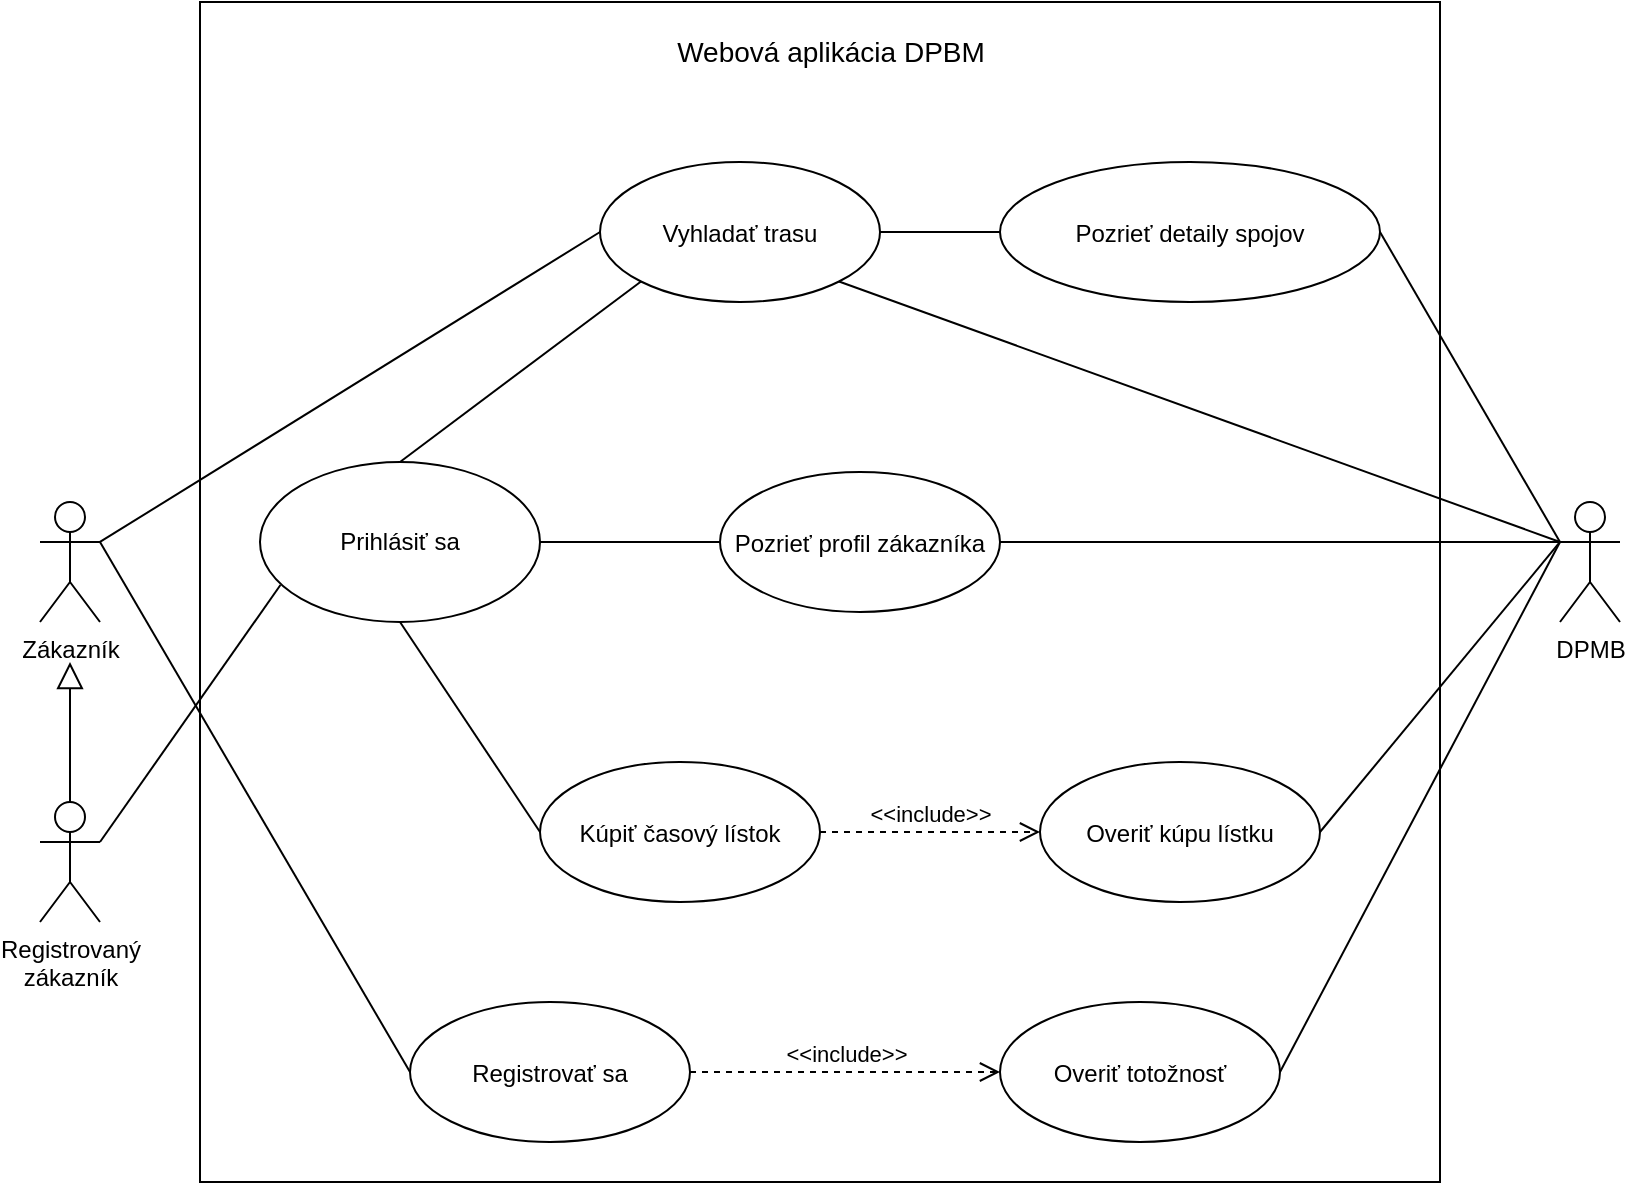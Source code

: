 <mxfile>
    <diagram id="J4079Ksz82yTNybn4h0k" name="Page-1">
        <mxGraphModel dx="480" dy="437" grid="1" gridSize="10" guides="1" tooltips="1" connect="1" arrows="1" fold="1" page="1" pageScale="1" pageWidth="850" pageHeight="1100" math="0" shadow="0">
            <root>
                <mxCell id="0"/>
                <mxCell id="1" parent="0"/>
                <mxCell id="5" value="Zákazník" style="shape=umlActor;verticalLabelPosition=bottom;verticalAlign=top;html=1;" parent="1" vertex="1">
                    <mxGeometry x="30" y="290" width="30" height="60" as="geometry"/>
                </mxCell>
                <mxCell id="9" value="DPMB" style="shape=umlActor;verticalLabelPosition=bottom;verticalAlign=top;html=1;" parent="1" vertex="1">
                    <mxGeometry x="790" y="290" width="30" height="60" as="geometry"/>
                </mxCell>
                <mxCell id="25" value="" style="rounded=0;whiteSpace=wrap;html=1;fillStyle=hatch;gradientColor=none;fillColor=none;strokeWidth=1;" parent="1" vertex="1">
                    <mxGeometry x="110" y="40" width="620" height="590" as="geometry"/>
                </mxCell>
                <mxCell id="27" value="&lt;font style=&quot;font-size: 14px;&quot;&gt;Webová aplikácia DPBM&lt;/font&gt;" style="text;html=1;strokeColor=none;fillColor=none;align=center;verticalAlign=middle;whiteSpace=wrap;rounded=0;fillStyle=hatch;strokeWidth=1;" parent="1" vertex="1">
                    <mxGeometry x="338" y="50" width="175" height="30" as="geometry"/>
                </mxCell>
                <mxCell id="28" value="Registrovať sa" style="ellipse;fillStyle=hatch;strokeWidth=1;fillColor=none;gradientColor=none;" parent="1" vertex="1">
                    <mxGeometry x="215" y="540" width="140" height="70" as="geometry"/>
                </mxCell>
                <mxCell id="30" value="Vyhladať trasu" style="ellipse;fillStyle=hatch;strokeWidth=1;fillColor=none;gradientColor=none;" parent="1" vertex="1">
                    <mxGeometry x="310" y="120" width="140" height="70" as="geometry"/>
                </mxCell>
                <mxCell id="31" value="Kúpiť časový lístok" style="ellipse;fillStyle=hatch;strokeWidth=1;fillColor=none;gradientColor=none;" parent="1" vertex="1">
                    <mxGeometry x="280" y="420" width="140" height="70" as="geometry"/>
                </mxCell>
                <mxCell id="33" value="Pozrieť detaily spojov" style="ellipse;fillStyle=hatch;strokeWidth=1;fillColor=none;gradientColor=none;" parent="1" vertex="1">
                    <mxGeometry x="510" y="120" width="190" height="70" as="geometry"/>
                </mxCell>
                <mxCell id="35" value="Pozrieť profil zákazníka" style="ellipse;fillStyle=hatch;strokeWidth=1;fillColor=none;gradientColor=none;" parent="1" vertex="1">
                    <mxGeometry x="370" y="275" width="140" height="70" as="geometry"/>
                </mxCell>
                <mxCell id="36" value="" style="endArrow=none;html=1;exitX=0.5;exitY=0;exitDx=0;exitDy=0;entryX=0;entryY=1;entryDx=0;entryDy=0;" parent="1" source="44" target="30" edge="1">
                    <mxGeometry width="50" height="50" relative="1" as="geometry">
                        <mxPoint x="300" y="360" as="sourcePoint"/>
                        <mxPoint x="380" y="190" as="targetPoint"/>
                    </mxGeometry>
                </mxCell>
                <mxCell id="37" value="" style="endArrow=none;html=1;exitX=1;exitY=0.333;exitDx=0;exitDy=0;exitPerimeter=0;entryX=0;entryY=0.5;entryDx=0;entryDy=0;" parent="1" source="5" target="28" edge="1">
                    <mxGeometry width="50" height="50" relative="1" as="geometry">
                        <mxPoint x="-30" y="320" as="sourcePoint"/>
                        <mxPoint x="10" y="340" as="targetPoint"/>
                    </mxGeometry>
                </mxCell>
                <mxCell id="38" value="" style="endArrow=none;html=1;entryX=1;entryY=0.333;entryDx=0;entryDy=0;entryPerimeter=0;exitX=0;exitY=0.5;exitDx=0;exitDy=0;" parent="1" source="30" target="5" edge="1">
                    <mxGeometry width="50" height="50" relative="1" as="geometry">
                        <mxPoint x="300" y="360" as="sourcePoint"/>
                        <mxPoint x="350" y="310" as="targetPoint"/>
                    </mxGeometry>
                </mxCell>
                <mxCell id="39" value="Overiť kúpu lístku" style="ellipse;fillStyle=hatch;strokeWidth=1;fillColor=none;gradientColor=none;" parent="1" vertex="1">
                    <mxGeometry x="530" y="420" width="140" height="70" as="geometry"/>
                </mxCell>
                <mxCell id="41" value="&amp;lt;&amp;lt;include&amp;gt;&amp;gt;" style="html=1;verticalAlign=bottom;endArrow=open;dashed=1;endSize=8;entryX=0;entryY=0.5;entryDx=0;entryDy=0;exitX=1;exitY=0.5;exitDx=0;exitDy=0;" parent="1" source="31" target="39" edge="1">
                    <mxGeometry relative="1" as="geometry">
                        <mxPoint x="360" y="330" as="sourcePoint"/>
                        <mxPoint x="280" y="330" as="targetPoint"/>
                    </mxGeometry>
                </mxCell>
                <mxCell id="42" value="" style="endArrow=none;html=1;entryX=0;entryY=0.333;entryDx=0;entryDy=0;entryPerimeter=0;exitX=1;exitY=0.5;exitDx=0;exitDy=0;" parent="1" source="39" target="9" edge="1">
                    <mxGeometry width="50" height="50" relative="1" as="geometry">
                        <mxPoint x="300" y="360" as="sourcePoint"/>
                        <mxPoint x="350" y="310" as="targetPoint"/>
                    </mxGeometry>
                </mxCell>
                <mxCell id="43" value="" style="endArrow=none;html=1;exitX=0;exitY=0.5;exitDx=0;exitDy=0;" parent="1" source="33" target="30" edge="1">
                    <mxGeometry width="50" height="50" relative="1" as="geometry">
                        <mxPoint x="300" y="360" as="sourcePoint"/>
                        <mxPoint x="350" y="310" as="targetPoint"/>
                    </mxGeometry>
                </mxCell>
                <mxCell id="44" value="Prihlásiť sa" style="ellipse;whiteSpace=wrap;html=1;fillStyle=hatch;strokeWidth=1;fillColor=none;gradientColor=none;" parent="1" vertex="1">
                    <mxGeometry x="140" y="270" width="140" height="80" as="geometry"/>
                </mxCell>
                <mxCell id="48" value="" style="endArrow=none;html=1;exitX=0.5;exitY=1;exitDx=0;exitDy=0;entryX=0;entryY=0.5;entryDx=0;entryDy=0;" parent="1" source="44" target="31" edge="1">
                    <mxGeometry width="50" height="50" relative="1" as="geometry">
                        <mxPoint x="340" y="360" as="sourcePoint"/>
                        <mxPoint x="390" y="310" as="targetPoint"/>
                    </mxGeometry>
                </mxCell>
                <mxCell id="49" value="" style="endArrow=none;html=1;exitX=1;exitY=0.333;exitDx=0;exitDy=0;exitPerimeter=0;entryX=0.073;entryY=0.769;entryDx=0;entryDy=0;entryPerimeter=0;" parent="1" source="62" target="44" edge="1">
                    <mxGeometry width="50" height="50" relative="1" as="geometry">
                        <mxPoint x="340" y="360" as="sourcePoint"/>
                        <mxPoint x="390" y="310" as="targetPoint"/>
                    </mxGeometry>
                </mxCell>
                <mxCell id="52" value="" style="endArrow=none;html=1;exitX=1;exitY=0.5;exitDx=0;exitDy=0;entryX=0;entryY=0.5;entryDx=0;entryDy=0;" parent="1" source="44" target="35" edge="1">
                    <mxGeometry width="50" height="50" relative="1" as="geometry">
                        <mxPoint x="340" y="360" as="sourcePoint"/>
                        <mxPoint x="390" y="310" as="targetPoint"/>
                    </mxGeometry>
                </mxCell>
                <mxCell id="53" value="" style="endArrow=none;html=1;exitX=1;exitY=1;exitDx=0;exitDy=0;entryX=0;entryY=0.333;entryDx=0;entryDy=0;entryPerimeter=0;" parent="1" source="30" target="9" edge="1">
                    <mxGeometry width="50" height="50" relative="1" as="geometry">
                        <mxPoint x="340" y="360" as="sourcePoint"/>
                        <mxPoint x="390" y="310" as="targetPoint"/>
                    </mxGeometry>
                </mxCell>
                <mxCell id="54" value="" style="endArrow=none;html=1;entryX=0;entryY=0.333;entryDx=0;entryDy=0;entryPerimeter=0;exitX=1;exitY=0.5;exitDx=0;exitDy=0;" parent="1" source="35" target="9" edge="1">
                    <mxGeometry width="50" height="50" relative="1" as="geometry">
                        <mxPoint x="340" y="360" as="sourcePoint"/>
                        <mxPoint x="390" y="310" as="targetPoint"/>
                    </mxGeometry>
                </mxCell>
                <mxCell id="55" value="" style="endArrow=none;html=1;entryX=1;entryY=0.5;entryDx=0;entryDy=0;exitX=0;exitY=0.333;exitDx=0;exitDy=0;exitPerimeter=0;" parent="1" source="9" target="33" edge="1">
                    <mxGeometry width="50" height="50" relative="1" as="geometry">
                        <mxPoint x="340" y="360" as="sourcePoint"/>
                        <mxPoint x="390" y="310" as="targetPoint"/>
                    </mxGeometry>
                </mxCell>
                <mxCell id="57" value="&amp;lt;&amp;lt;include&amp;gt;&amp;gt;" style="html=1;verticalAlign=bottom;endArrow=open;dashed=1;endSize=8;exitX=1;exitY=0.5;exitDx=0;exitDy=0;entryX=0;entryY=0.5;entryDx=0;entryDy=0;" parent="1" source="28" target="58" edge="1">
                    <mxGeometry relative="1" as="geometry">
                        <mxPoint x="410" y="330" as="sourcePoint"/>
                        <mxPoint x="330" y="330" as="targetPoint"/>
                    </mxGeometry>
                </mxCell>
                <mxCell id="58" value="Overiť totožnosť" style="ellipse;fillStyle=hatch;strokeWidth=1;fillColor=none;gradientColor=none;" parent="1" vertex="1">
                    <mxGeometry x="510" y="540" width="140" height="70" as="geometry"/>
                </mxCell>
                <mxCell id="59" value="" style="endArrow=none;html=1;entryX=0;entryY=0.333;entryDx=0;entryDy=0;entryPerimeter=0;exitX=1;exitY=0.5;exitDx=0;exitDy=0;" parent="1" source="58" target="9" edge="1">
                    <mxGeometry width="50" height="50" relative="1" as="geometry">
                        <mxPoint x="340" y="360" as="sourcePoint"/>
                        <mxPoint x="390" y="310" as="targetPoint"/>
                    </mxGeometry>
                </mxCell>
                <mxCell id="61" value="" style="endArrow=block;html=1;endFill=0;strokeWidth=1;jumpSize=6;startSize=9;endSize=11;exitX=0.5;exitY=0;exitDx=0;exitDy=0;exitPerimeter=0;" parent="1" edge="1" source="62">
                    <mxGeometry width="50" height="50" relative="1" as="geometry">
                        <mxPoint x="44.5" y="455" as="sourcePoint"/>
                        <mxPoint x="45" y="370" as="targetPoint"/>
                    </mxGeometry>
                </mxCell>
                <mxCell id="62" value="Registrovaný &lt;br&gt;zákazník" style="shape=umlActor;verticalLabelPosition=bottom;verticalAlign=top;html=1;" parent="1" vertex="1">
                    <mxGeometry x="30" y="440" width="30" height="60" as="geometry"/>
                </mxCell>
            </root>
        </mxGraphModel>
    </diagram>
</mxfile>